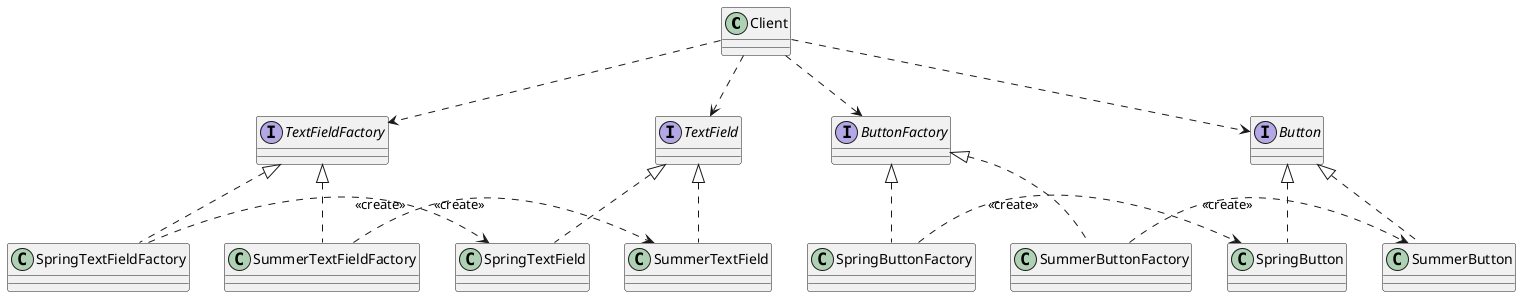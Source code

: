 @startuml
class Client
interface ButtonFactory
interface Button
interface TextFieldFactory
interface TextField
Client ..down>ButtonFactory
Client ..down>Button
Client ..down>TextFieldFactory
Client ..down>TextField
class SpringButtonFactory
SpringButtonFactory ..up|> ButtonFactory
class SpringButton
SpringButton ..up|> Button
SpringButtonFactory ..right> SpringButton : <<create>>

class SummerButtonFactory
SummerButtonFactory ..up|> ButtonFactory
class SummerButton
SummerButton ..up|> Button
SummerButtonFactory ..right> SummerButton :<<create>>

class SpringTextFieldFactory
SpringTextFieldFactory..up|> TextFieldFactory
class SpringTextField
SpringTextField ..up|> TextField
SpringTextFieldFactory ..right> SpringTextField : <<create>>

class SummerTextFieldFactory
SummerTextFieldFactory ..up|> TextFieldFactory
class SummerTextField
SummerTextField ..up|> TextField
SummerTextFieldFactory ..right> SummerTextField :<<create>>
@enduml